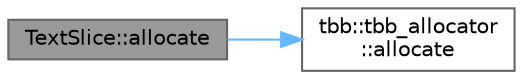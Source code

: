 digraph "TextSlice::allocate"
{
 // LATEX_PDF_SIZE
  bgcolor="transparent";
  edge [fontname=Helvetica,fontsize=10,labelfontname=Helvetica,labelfontsize=10];
  node [fontname=Helvetica,fontsize=10,shape=box,height=0.2,width=0.4];
  rankdir="LR";
  Node1 [id="Node000001",label="TextSlice::allocate",height=0.2,width=0.4,color="gray40", fillcolor="grey60", style="filled", fontcolor="black",tooltip="Allocate a TextSlice object that can hold up to max_size characters."];
  Node1 -> Node2 [id="edge1_Node000001_Node000002",color="steelblue1",style="solid",tooltip=" "];
  Node2 [id="Node000002",label="tbb::tbb_allocator\l::allocate",height=0.2,width=0.4,color="grey40", fillcolor="white", style="filled",URL="$classtbb_1_1tbb__allocator.html#afedd8a64eed9692083c708f419338e0c",tooltip="Allocate space for n objects."];
}
